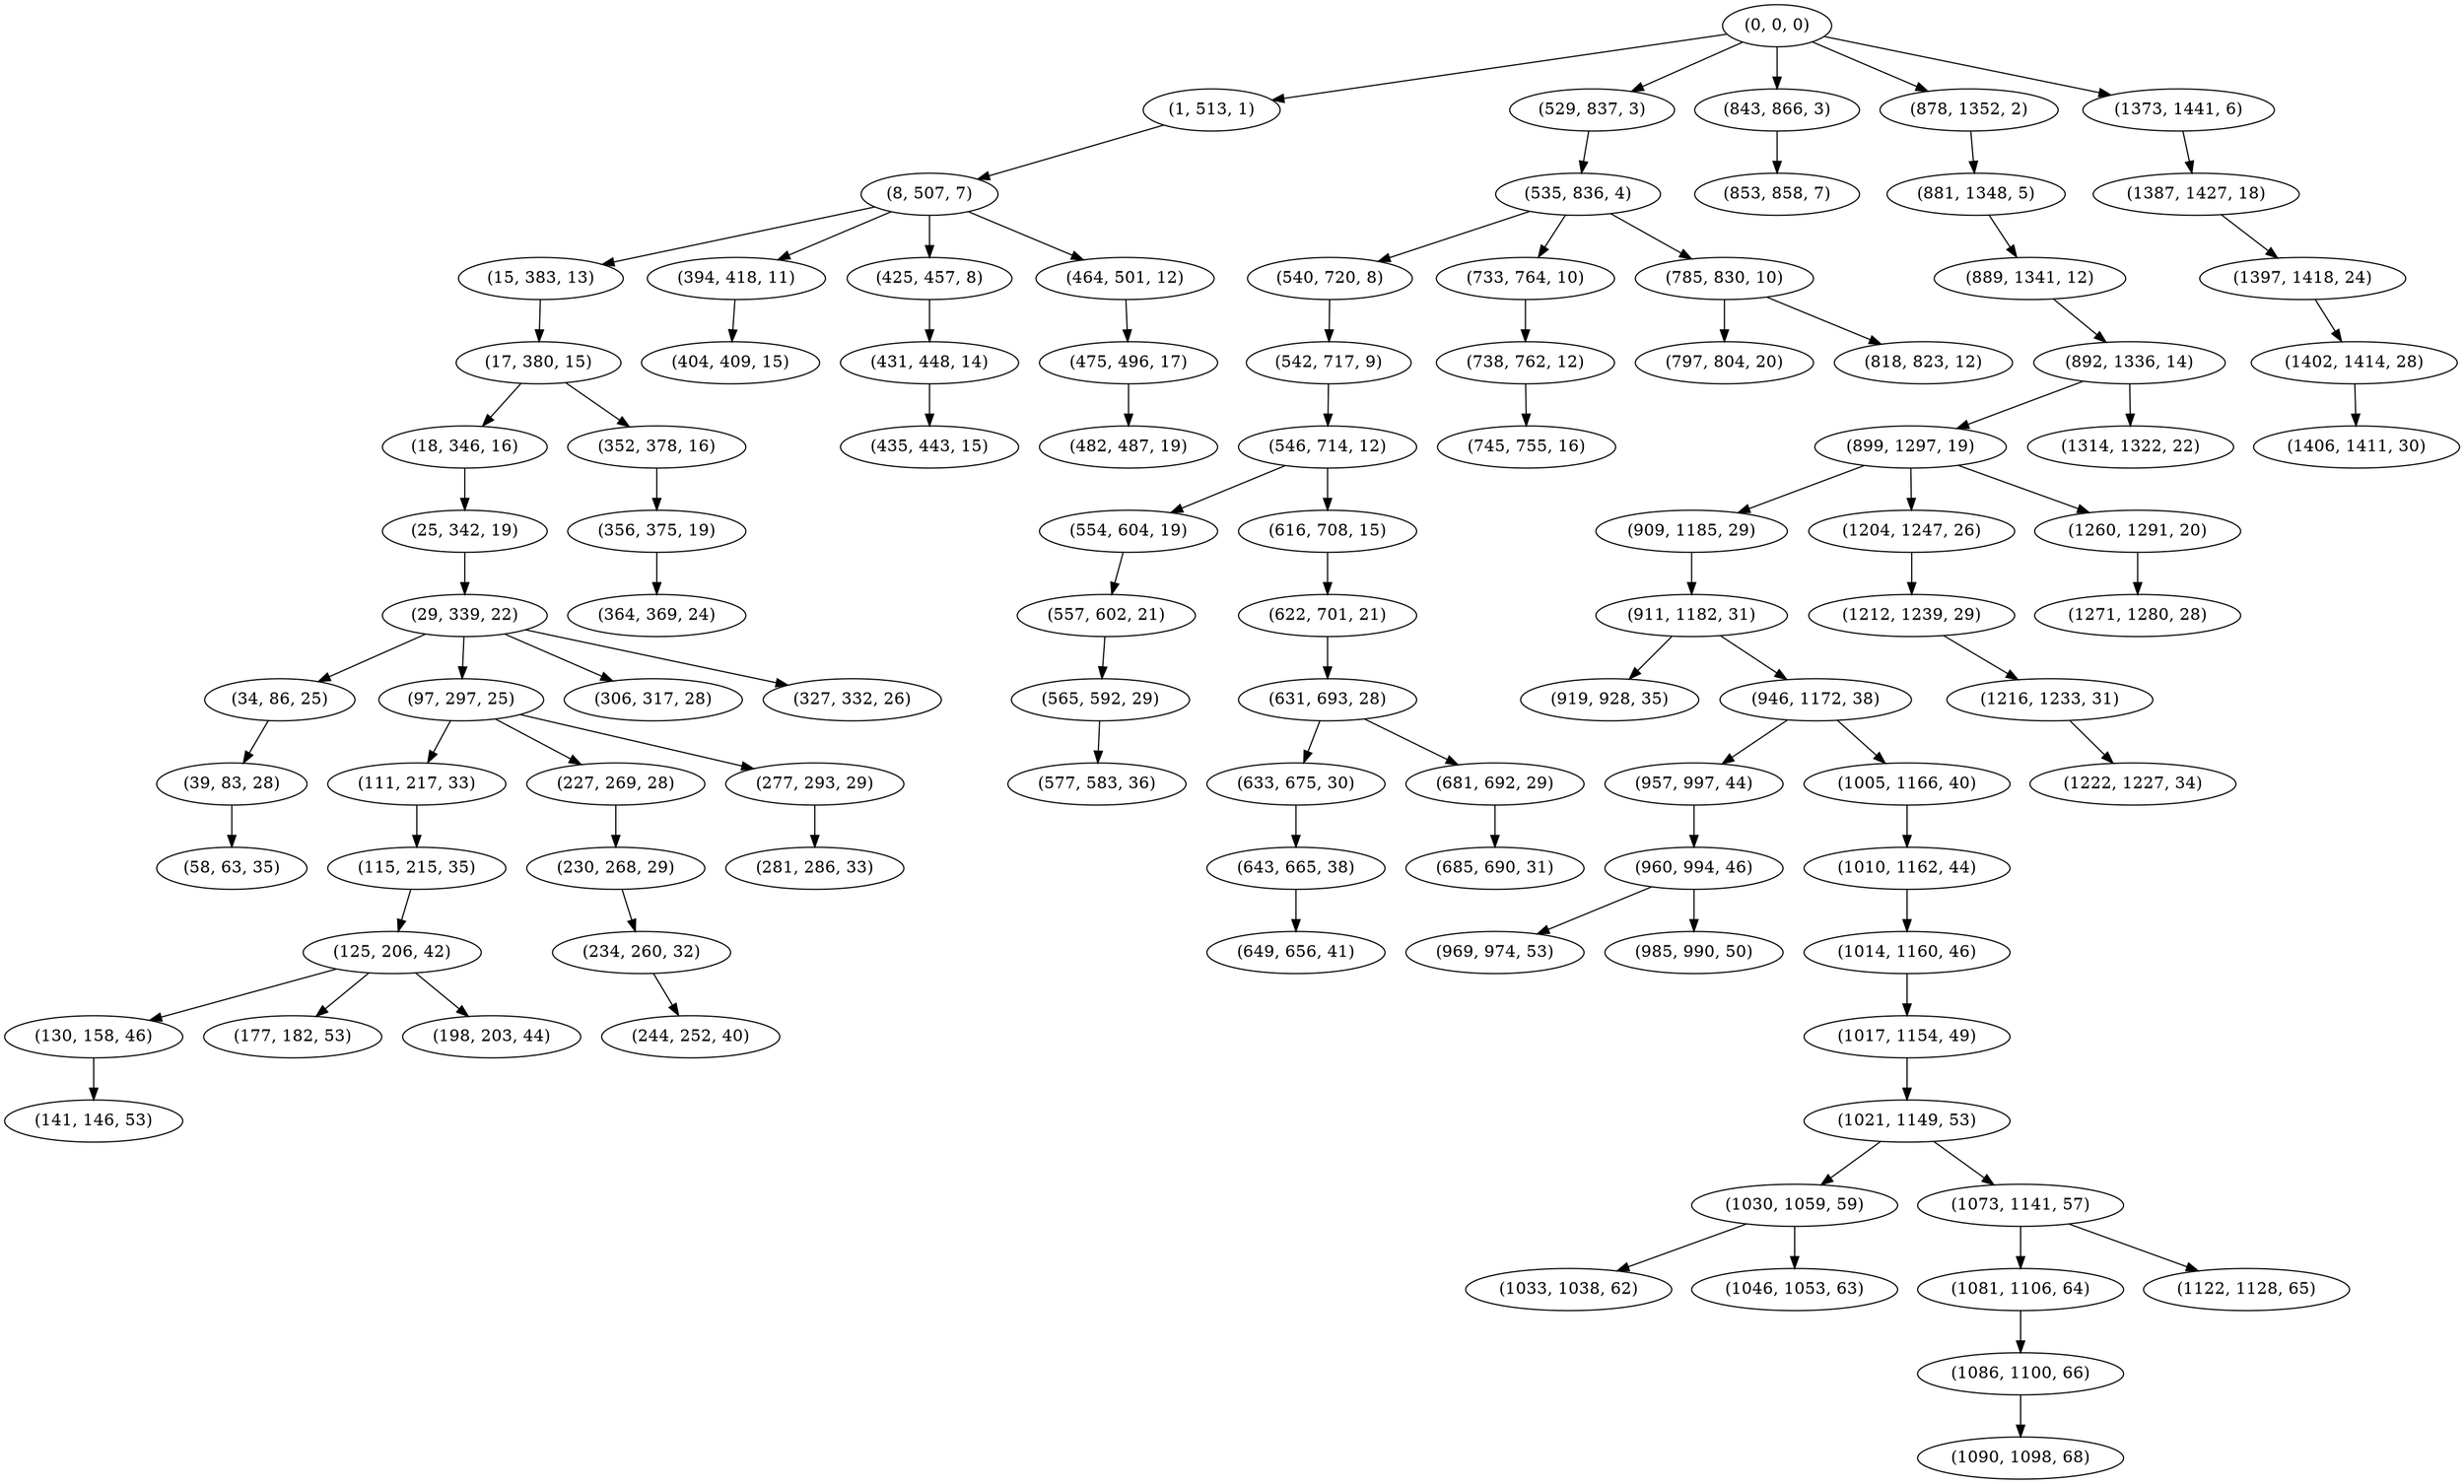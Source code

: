 digraph tree {
    "(0, 0, 0)";
    "(1, 513, 1)";
    "(8, 507, 7)";
    "(15, 383, 13)";
    "(17, 380, 15)";
    "(18, 346, 16)";
    "(25, 342, 19)";
    "(29, 339, 22)";
    "(34, 86, 25)";
    "(39, 83, 28)";
    "(58, 63, 35)";
    "(97, 297, 25)";
    "(111, 217, 33)";
    "(115, 215, 35)";
    "(125, 206, 42)";
    "(130, 158, 46)";
    "(141, 146, 53)";
    "(177, 182, 53)";
    "(198, 203, 44)";
    "(227, 269, 28)";
    "(230, 268, 29)";
    "(234, 260, 32)";
    "(244, 252, 40)";
    "(277, 293, 29)";
    "(281, 286, 33)";
    "(306, 317, 28)";
    "(327, 332, 26)";
    "(352, 378, 16)";
    "(356, 375, 19)";
    "(364, 369, 24)";
    "(394, 418, 11)";
    "(404, 409, 15)";
    "(425, 457, 8)";
    "(431, 448, 14)";
    "(435, 443, 15)";
    "(464, 501, 12)";
    "(475, 496, 17)";
    "(482, 487, 19)";
    "(529, 837, 3)";
    "(535, 836, 4)";
    "(540, 720, 8)";
    "(542, 717, 9)";
    "(546, 714, 12)";
    "(554, 604, 19)";
    "(557, 602, 21)";
    "(565, 592, 29)";
    "(577, 583, 36)";
    "(616, 708, 15)";
    "(622, 701, 21)";
    "(631, 693, 28)";
    "(633, 675, 30)";
    "(643, 665, 38)";
    "(649, 656, 41)";
    "(681, 692, 29)";
    "(685, 690, 31)";
    "(733, 764, 10)";
    "(738, 762, 12)";
    "(745, 755, 16)";
    "(785, 830, 10)";
    "(797, 804, 20)";
    "(818, 823, 12)";
    "(843, 866, 3)";
    "(853, 858, 7)";
    "(878, 1352, 2)";
    "(881, 1348, 5)";
    "(889, 1341, 12)";
    "(892, 1336, 14)";
    "(899, 1297, 19)";
    "(909, 1185, 29)";
    "(911, 1182, 31)";
    "(919, 928, 35)";
    "(946, 1172, 38)";
    "(957, 997, 44)";
    "(960, 994, 46)";
    "(969, 974, 53)";
    "(985, 990, 50)";
    "(1005, 1166, 40)";
    "(1010, 1162, 44)";
    "(1014, 1160, 46)";
    "(1017, 1154, 49)";
    "(1021, 1149, 53)";
    "(1030, 1059, 59)";
    "(1033, 1038, 62)";
    "(1046, 1053, 63)";
    "(1073, 1141, 57)";
    "(1081, 1106, 64)";
    "(1086, 1100, 66)";
    "(1090, 1098, 68)";
    "(1122, 1128, 65)";
    "(1204, 1247, 26)";
    "(1212, 1239, 29)";
    "(1216, 1233, 31)";
    "(1222, 1227, 34)";
    "(1260, 1291, 20)";
    "(1271, 1280, 28)";
    "(1314, 1322, 22)";
    "(1373, 1441, 6)";
    "(1387, 1427, 18)";
    "(1397, 1418, 24)";
    "(1402, 1414, 28)";
    "(1406, 1411, 30)";
    "(0, 0, 0)" -> "(1, 513, 1)";
    "(0, 0, 0)" -> "(529, 837, 3)";
    "(0, 0, 0)" -> "(843, 866, 3)";
    "(0, 0, 0)" -> "(878, 1352, 2)";
    "(0, 0, 0)" -> "(1373, 1441, 6)";
    "(1, 513, 1)" -> "(8, 507, 7)";
    "(8, 507, 7)" -> "(15, 383, 13)";
    "(8, 507, 7)" -> "(394, 418, 11)";
    "(8, 507, 7)" -> "(425, 457, 8)";
    "(8, 507, 7)" -> "(464, 501, 12)";
    "(15, 383, 13)" -> "(17, 380, 15)";
    "(17, 380, 15)" -> "(18, 346, 16)";
    "(17, 380, 15)" -> "(352, 378, 16)";
    "(18, 346, 16)" -> "(25, 342, 19)";
    "(25, 342, 19)" -> "(29, 339, 22)";
    "(29, 339, 22)" -> "(34, 86, 25)";
    "(29, 339, 22)" -> "(97, 297, 25)";
    "(29, 339, 22)" -> "(306, 317, 28)";
    "(29, 339, 22)" -> "(327, 332, 26)";
    "(34, 86, 25)" -> "(39, 83, 28)";
    "(39, 83, 28)" -> "(58, 63, 35)";
    "(97, 297, 25)" -> "(111, 217, 33)";
    "(97, 297, 25)" -> "(227, 269, 28)";
    "(97, 297, 25)" -> "(277, 293, 29)";
    "(111, 217, 33)" -> "(115, 215, 35)";
    "(115, 215, 35)" -> "(125, 206, 42)";
    "(125, 206, 42)" -> "(130, 158, 46)";
    "(125, 206, 42)" -> "(177, 182, 53)";
    "(125, 206, 42)" -> "(198, 203, 44)";
    "(130, 158, 46)" -> "(141, 146, 53)";
    "(227, 269, 28)" -> "(230, 268, 29)";
    "(230, 268, 29)" -> "(234, 260, 32)";
    "(234, 260, 32)" -> "(244, 252, 40)";
    "(277, 293, 29)" -> "(281, 286, 33)";
    "(352, 378, 16)" -> "(356, 375, 19)";
    "(356, 375, 19)" -> "(364, 369, 24)";
    "(394, 418, 11)" -> "(404, 409, 15)";
    "(425, 457, 8)" -> "(431, 448, 14)";
    "(431, 448, 14)" -> "(435, 443, 15)";
    "(464, 501, 12)" -> "(475, 496, 17)";
    "(475, 496, 17)" -> "(482, 487, 19)";
    "(529, 837, 3)" -> "(535, 836, 4)";
    "(535, 836, 4)" -> "(540, 720, 8)";
    "(535, 836, 4)" -> "(733, 764, 10)";
    "(535, 836, 4)" -> "(785, 830, 10)";
    "(540, 720, 8)" -> "(542, 717, 9)";
    "(542, 717, 9)" -> "(546, 714, 12)";
    "(546, 714, 12)" -> "(554, 604, 19)";
    "(546, 714, 12)" -> "(616, 708, 15)";
    "(554, 604, 19)" -> "(557, 602, 21)";
    "(557, 602, 21)" -> "(565, 592, 29)";
    "(565, 592, 29)" -> "(577, 583, 36)";
    "(616, 708, 15)" -> "(622, 701, 21)";
    "(622, 701, 21)" -> "(631, 693, 28)";
    "(631, 693, 28)" -> "(633, 675, 30)";
    "(631, 693, 28)" -> "(681, 692, 29)";
    "(633, 675, 30)" -> "(643, 665, 38)";
    "(643, 665, 38)" -> "(649, 656, 41)";
    "(681, 692, 29)" -> "(685, 690, 31)";
    "(733, 764, 10)" -> "(738, 762, 12)";
    "(738, 762, 12)" -> "(745, 755, 16)";
    "(785, 830, 10)" -> "(797, 804, 20)";
    "(785, 830, 10)" -> "(818, 823, 12)";
    "(843, 866, 3)" -> "(853, 858, 7)";
    "(878, 1352, 2)" -> "(881, 1348, 5)";
    "(881, 1348, 5)" -> "(889, 1341, 12)";
    "(889, 1341, 12)" -> "(892, 1336, 14)";
    "(892, 1336, 14)" -> "(899, 1297, 19)";
    "(892, 1336, 14)" -> "(1314, 1322, 22)";
    "(899, 1297, 19)" -> "(909, 1185, 29)";
    "(899, 1297, 19)" -> "(1204, 1247, 26)";
    "(899, 1297, 19)" -> "(1260, 1291, 20)";
    "(909, 1185, 29)" -> "(911, 1182, 31)";
    "(911, 1182, 31)" -> "(919, 928, 35)";
    "(911, 1182, 31)" -> "(946, 1172, 38)";
    "(946, 1172, 38)" -> "(957, 997, 44)";
    "(946, 1172, 38)" -> "(1005, 1166, 40)";
    "(957, 997, 44)" -> "(960, 994, 46)";
    "(960, 994, 46)" -> "(969, 974, 53)";
    "(960, 994, 46)" -> "(985, 990, 50)";
    "(1005, 1166, 40)" -> "(1010, 1162, 44)";
    "(1010, 1162, 44)" -> "(1014, 1160, 46)";
    "(1014, 1160, 46)" -> "(1017, 1154, 49)";
    "(1017, 1154, 49)" -> "(1021, 1149, 53)";
    "(1021, 1149, 53)" -> "(1030, 1059, 59)";
    "(1021, 1149, 53)" -> "(1073, 1141, 57)";
    "(1030, 1059, 59)" -> "(1033, 1038, 62)";
    "(1030, 1059, 59)" -> "(1046, 1053, 63)";
    "(1073, 1141, 57)" -> "(1081, 1106, 64)";
    "(1073, 1141, 57)" -> "(1122, 1128, 65)";
    "(1081, 1106, 64)" -> "(1086, 1100, 66)";
    "(1086, 1100, 66)" -> "(1090, 1098, 68)";
    "(1204, 1247, 26)" -> "(1212, 1239, 29)";
    "(1212, 1239, 29)" -> "(1216, 1233, 31)";
    "(1216, 1233, 31)" -> "(1222, 1227, 34)";
    "(1260, 1291, 20)" -> "(1271, 1280, 28)";
    "(1373, 1441, 6)" -> "(1387, 1427, 18)";
    "(1387, 1427, 18)" -> "(1397, 1418, 24)";
    "(1397, 1418, 24)" -> "(1402, 1414, 28)";
    "(1402, 1414, 28)" -> "(1406, 1411, 30)";
}
